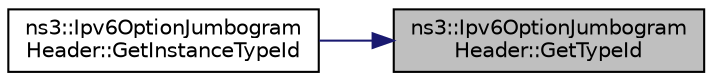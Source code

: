 digraph "ns3::Ipv6OptionJumbogramHeader::GetTypeId"
{
 // LATEX_PDF_SIZE
  edge [fontname="Helvetica",fontsize="10",labelfontname="Helvetica",labelfontsize="10"];
  node [fontname="Helvetica",fontsize="10",shape=record];
  rankdir="RL";
  Node1 [label="ns3::Ipv6OptionJumbogram\lHeader::GetTypeId",height=0.2,width=0.4,color="black", fillcolor="grey75", style="filled", fontcolor="black",tooltip="Get the type identificator."];
  Node1 -> Node2 [dir="back",color="midnightblue",fontsize="10",style="solid",fontname="Helvetica"];
  Node2 [label="ns3::Ipv6OptionJumbogram\lHeader::GetInstanceTypeId",height=0.2,width=0.4,color="black", fillcolor="white", style="filled",URL="$classns3_1_1_ipv6_option_jumbogram_header.html#a86e860704926e6aef745b80f9e76b1de",tooltip="Get the instance type ID."];
}
